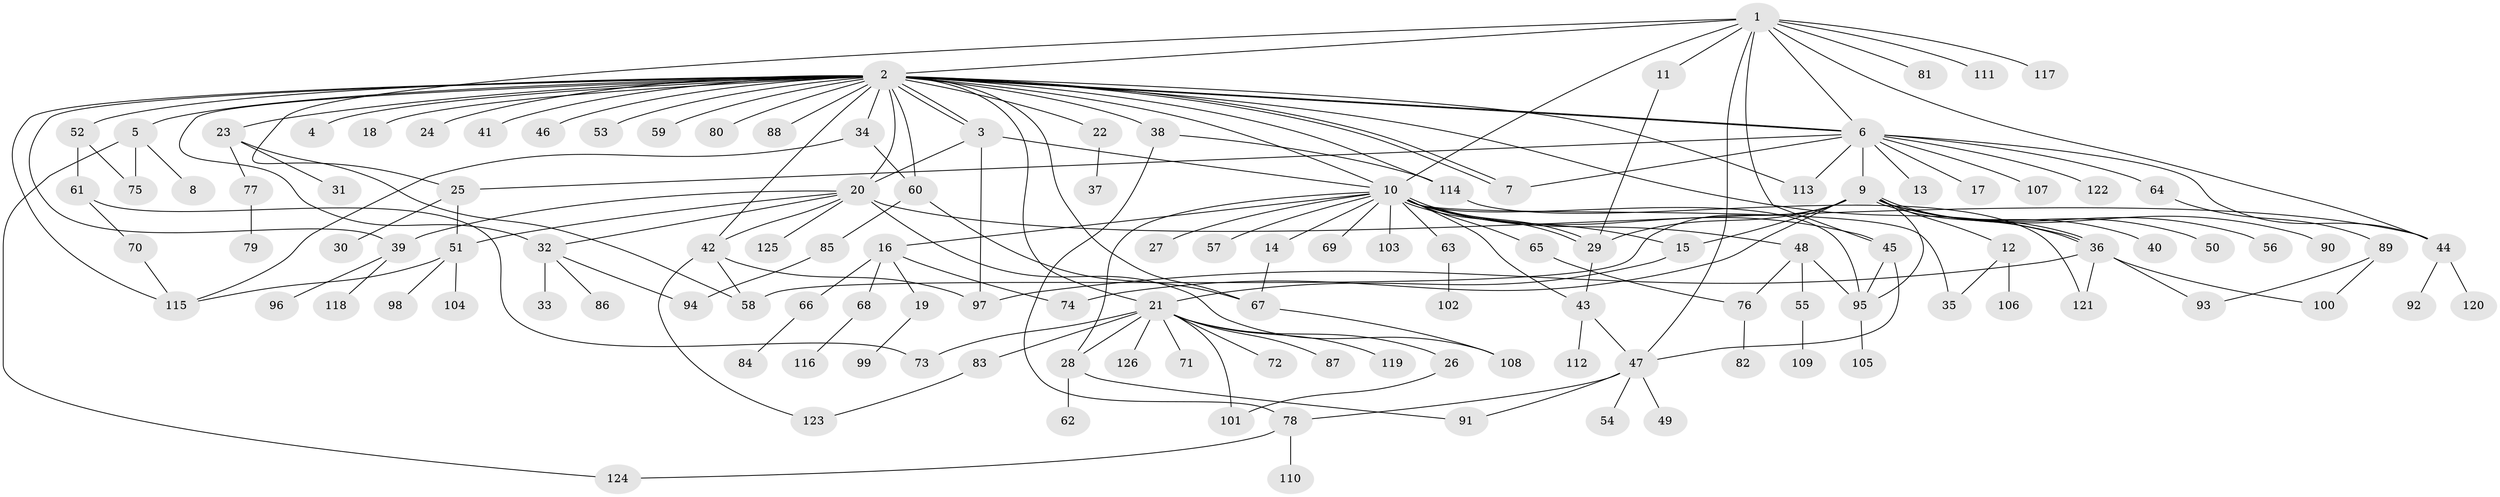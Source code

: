 // Generated by graph-tools (version 1.1) at 2025/35/03/09/25 02:35:30]
// undirected, 126 vertices, 182 edges
graph export_dot {
graph [start="1"]
  node [color=gray90,style=filled];
  1;
  2;
  3;
  4;
  5;
  6;
  7;
  8;
  9;
  10;
  11;
  12;
  13;
  14;
  15;
  16;
  17;
  18;
  19;
  20;
  21;
  22;
  23;
  24;
  25;
  26;
  27;
  28;
  29;
  30;
  31;
  32;
  33;
  34;
  35;
  36;
  37;
  38;
  39;
  40;
  41;
  42;
  43;
  44;
  45;
  46;
  47;
  48;
  49;
  50;
  51;
  52;
  53;
  54;
  55;
  56;
  57;
  58;
  59;
  60;
  61;
  62;
  63;
  64;
  65;
  66;
  67;
  68;
  69;
  70;
  71;
  72;
  73;
  74;
  75;
  76;
  77;
  78;
  79;
  80;
  81;
  82;
  83;
  84;
  85;
  86;
  87;
  88;
  89;
  90;
  91;
  92;
  93;
  94;
  95;
  96;
  97;
  98;
  99;
  100;
  101;
  102;
  103;
  104;
  105;
  106;
  107;
  108;
  109;
  110;
  111;
  112;
  113;
  114;
  115;
  116;
  117;
  118;
  119;
  120;
  121;
  122;
  123;
  124;
  125;
  126;
  1 -- 2;
  1 -- 6;
  1 -- 10;
  1 -- 11;
  1 -- 25;
  1 -- 44;
  1 -- 45;
  1 -- 47;
  1 -- 81;
  1 -- 111;
  1 -- 117;
  2 -- 3;
  2 -- 3;
  2 -- 4;
  2 -- 5;
  2 -- 6;
  2 -- 6;
  2 -- 7;
  2 -- 7;
  2 -- 10;
  2 -- 18;
  2 -- 20;
  2 -- 21;
  2 -- 22;
  2 -- 23;
  2 -- 24;
  2 -- 32;
  2 -- 34;
  2 -- 36;
  2 -- 38;
  2 -- 39;
  2 -- 41;
  2 -- 42;
  2 -- 46;
  2 -- 52;
  2 -- 53;
  2 -- 59;
  2 -- 60;
  2 -- 67;
  2 -- 80;
  2 -- 88;
  2 -- 113;
  2 -- 114;
  2 -- 115;
  3 -- 10;
  3 -- 20;
  3 -- 97;
  5 -- 8;
  5 -- 75;
  5 -- 124;
  6 -- 7;
  6 -- 9;
  6 -- 13;
  6 -- 17;
  6 -- 25;
  6 -- 44;
  6 -- 64;
  6 -- 107;
  6 -- 113;
  6 -- 122;
  9 -- 12;
  9 -- 15;
  9 -- 29;
  9 -- 36;
  9 -- 36;
  9 -- 40;
  9 -- 50;
  9 -- 56;
  9 -- 58;
  9 -- 74;
  9 -- 90;
  9 -- 95;
  10 -- 14;
  10 -- 15;
  10 -- 16;
  10 -- 27;
  10 -- 28;
  10 -- 29;
  10 -- 29;
  10 -- 35;
  10 -- 43;
  10 -- 45;
  10 -- 48;
  10 -- 57;
  10 -- 63;
  10 -- 65;
  10 -- 69;
  10 -- 95;
  10 -- 103;
  11 -- 29;
  12 -- 35;
  12 -- 106;
  14 -- 67;
  15 -- 21;
  16 -- 19;
  16 -- 66;
  16 -- 68;
  16 -- 74;
  19 -- 99;
  20 -- 32;
  20 -- 39;
  20 -- 42;
  20 -- 44;
  20 -- 51;
  20 -- 108;
  20 -- 125;
  21 -- 26;
  21 -- 28;
  21 -- 71;
  21 -- 72;
  21 -- 73;
  21 -- 83;
  21 -- 87;
  21 -- 101;
  21 -- 119;
  21 -- 126;
  22 -- 37;
  23 -- 31;
  23 -- 58;
  23 -- 77;
  25 -- 30;
  25 -- 51;
  26 -- 101;
  28 -- 62;
  28 -- 91;
  29 -- 43;
  32 -- 33;
  32 -- 86;
  32 -- 94;
  34 -- 60;
  34 -- 115;
  36 -- 93;
  36 -- 97;
  36 -- 100;
  36 -- 121;
  38 -- 78;
  38 -- 114;
  39 -- 96;
  39 -- 118;
  42 -- 58;
  42 -- 97;
  42 -- 123;
  43 -- 47;
  43 -- 112;
  44 -- 92;
  44 -- 120;
  45 -- 47;
  45 -- 95;
  47 -- 49;
  47 -- 54;
  47 -- 78;
  47 -- 91;
  48 -- 55;
  48 -- 76;
  48 -- 95;
  51 -- 98;
  51 -- 104;
  51 -- 115;
  52 -- 61;
  52 -- 75;
  55 -- 109;
  60 -- 67;
  60 -- 85;
  61 -- 70;
  61 -- 73;
  63 -- 102;
  64 -- 89;
  65 -- 76;
  66 -- 84;
  67 -- 108;
  68 -- 116;
  70 -- 115;
  76 -- 82;
  77 -- 79;
  78 -- 110;
  78 -- 124;
  83 -- 123;
  85 -- 94;
  89 -- 93;
  89 -- 100;
  95 -- 105;
  114 -- 121;
}
